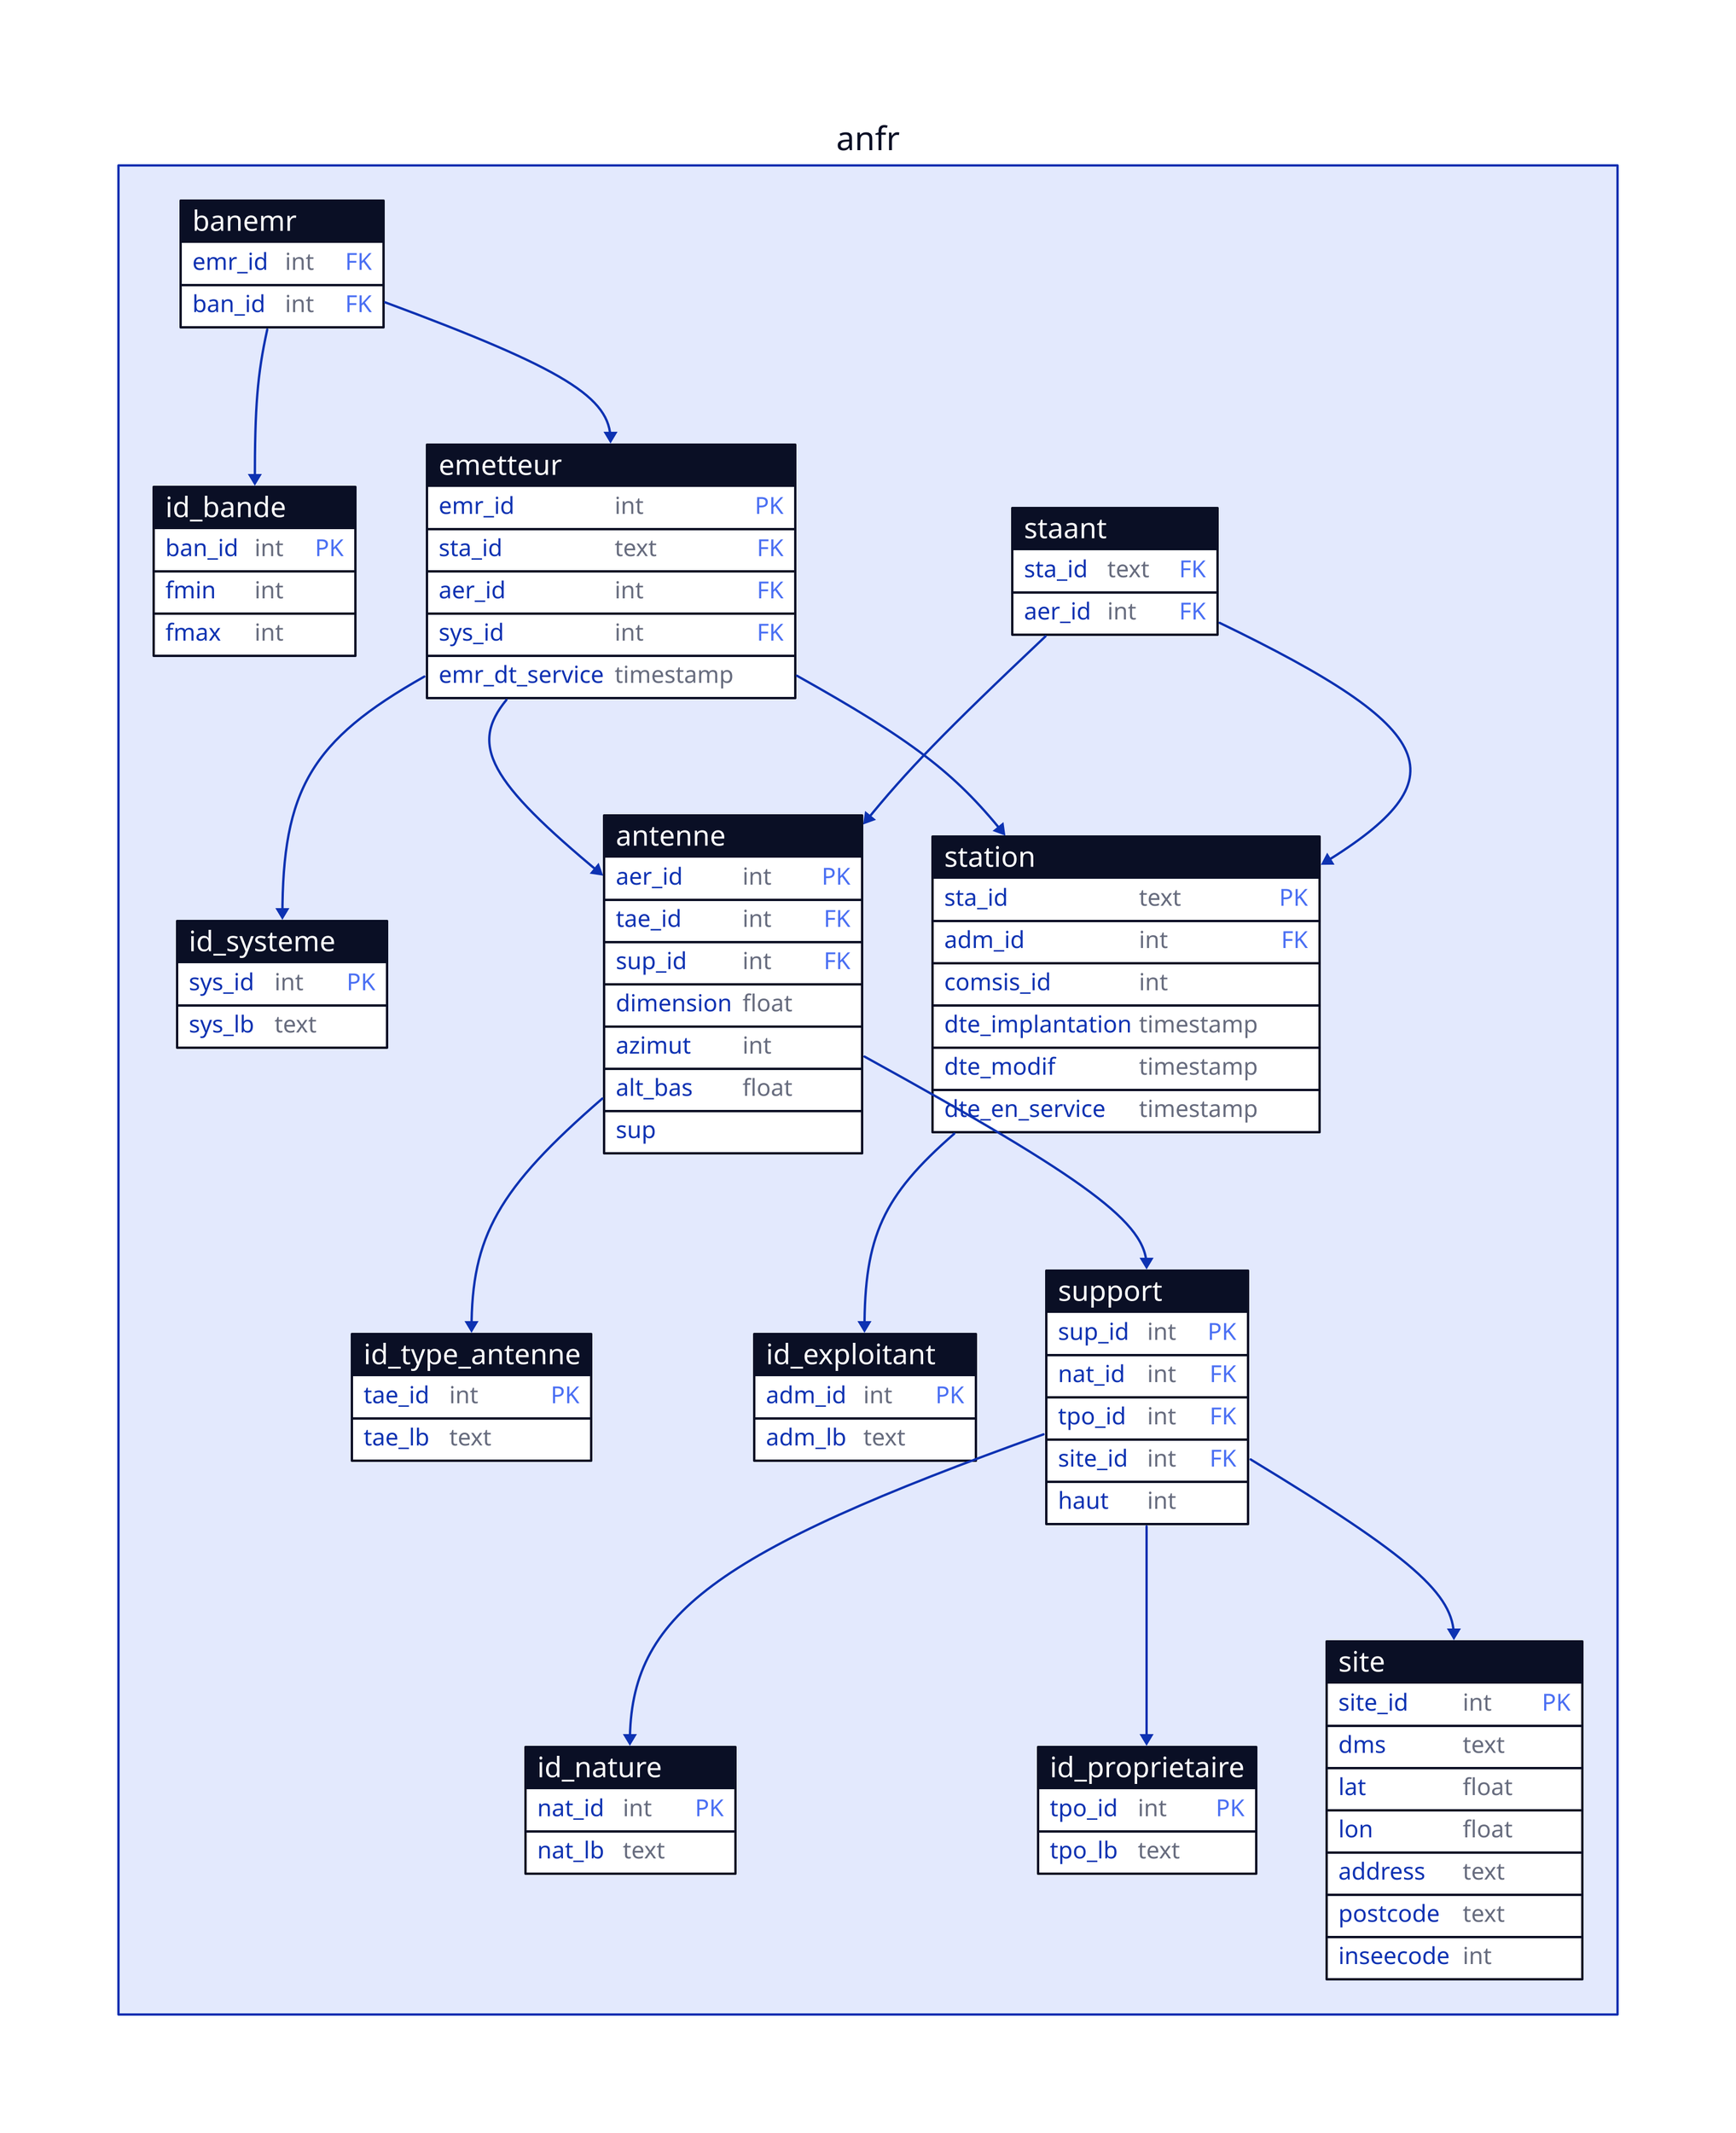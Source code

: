anfr: {
  id_systeme: {
    shape: sql_table
    sys_id: int {constraint: primary_key}
    sys_lb: text
  }
  id_bande: {
    shape: sql_table
    ban_id: int {constraint: primary_key}
    fmin: int
    fmax: int
  }
  id_type_antenne: {
    shape: sql_table
    tae_id: int {constraint: primary_key}
    tae_lb: text
  }
  id_nature: {
    shape: sql_table
    nat_id: int {constraint: primary_key}
    nat_lb: text
  }
  id_proprietaire: {
    shape: sql_table
    tpo_id: int {constraint: primary_key}
    tpo_lb: text
  }
  id_exploitant: {
    shape: sql_table
    adm_id: int {constraint: primary_key}
    adm_lb: text
  }

  site: {
    shape: sql_table
    site_id: int {constraint: primary_key}
    dms: text
    lat: float
    lon: float
    address: text
    postcode: text
    inseecode: int
  }

  emetteur: {
    shape: sql_table
    emr_id: int {constraint: primary_key}
    sta_id: text {constraint: foreign_key}
    aer_id: int {constraint: foreign_key}
    sys_id: int {constraint: foreign_key}
    emr_dt_service: timestamp
  }
  emetteur.sys_id -> id_systeme.sys_id
  emetteur.aer_id -> antenne.aer_id
  emetteur.sta_id -> station.sta_id

  banemr: {
    shape: sql_table
    emr_id: int {constraint: foreign_key}
    ban_id: int {constraint: foreign_key}
  }
  banemr.emr_id -> emetteur.emr_id
  banemr.ban_id -> id_bande.ban_id

  antenne: {
    shape: sql_table
    aer_id: int {constraint: primary_key}
    tae_id: int {constraint: foreign_key}
    sup_id: int {constraint: foreign_key}
    dimension: float
    azimut: int
    alt_bas: float
  }
  antenne.tae_id -> id_type_antenne.tae_id
  antenne.sup -> support.sup_id

  support: {
    shape: sql_table
    sup_id: int {constraint: primary_key}
    nat_id: int {constraint: foreign_key}
    tpo_id: int {constraint: foreign_key}
    site_id: int {constraint: foreign_key}
    haut: int
  }
  support.nat_id -> id_nature.nat_id
  support.tpo_id -> id_proprietaire.tpo_id
  support.site_id -> site.site_id

  station: {
    shape: sql_table
    sta_id: text {constraint: primary_key}
    adm_id: int {constraint: foreign_key}
    comsis_id: int
    dte_implantation: timestamp
    dte_modif: timestamp
    dte_en_service: timestamp
  }
  station.adm_id -> id_exploitant.adm_id

  staant: {
    shape: sql_table
    sta_id: text {constraint: foreign_key}
    aer_id: int {constraint: foreign_key}
  }
  staant.sta_id -> station.sta_id
  staant.aer_id -> antenne.aer_id
}
